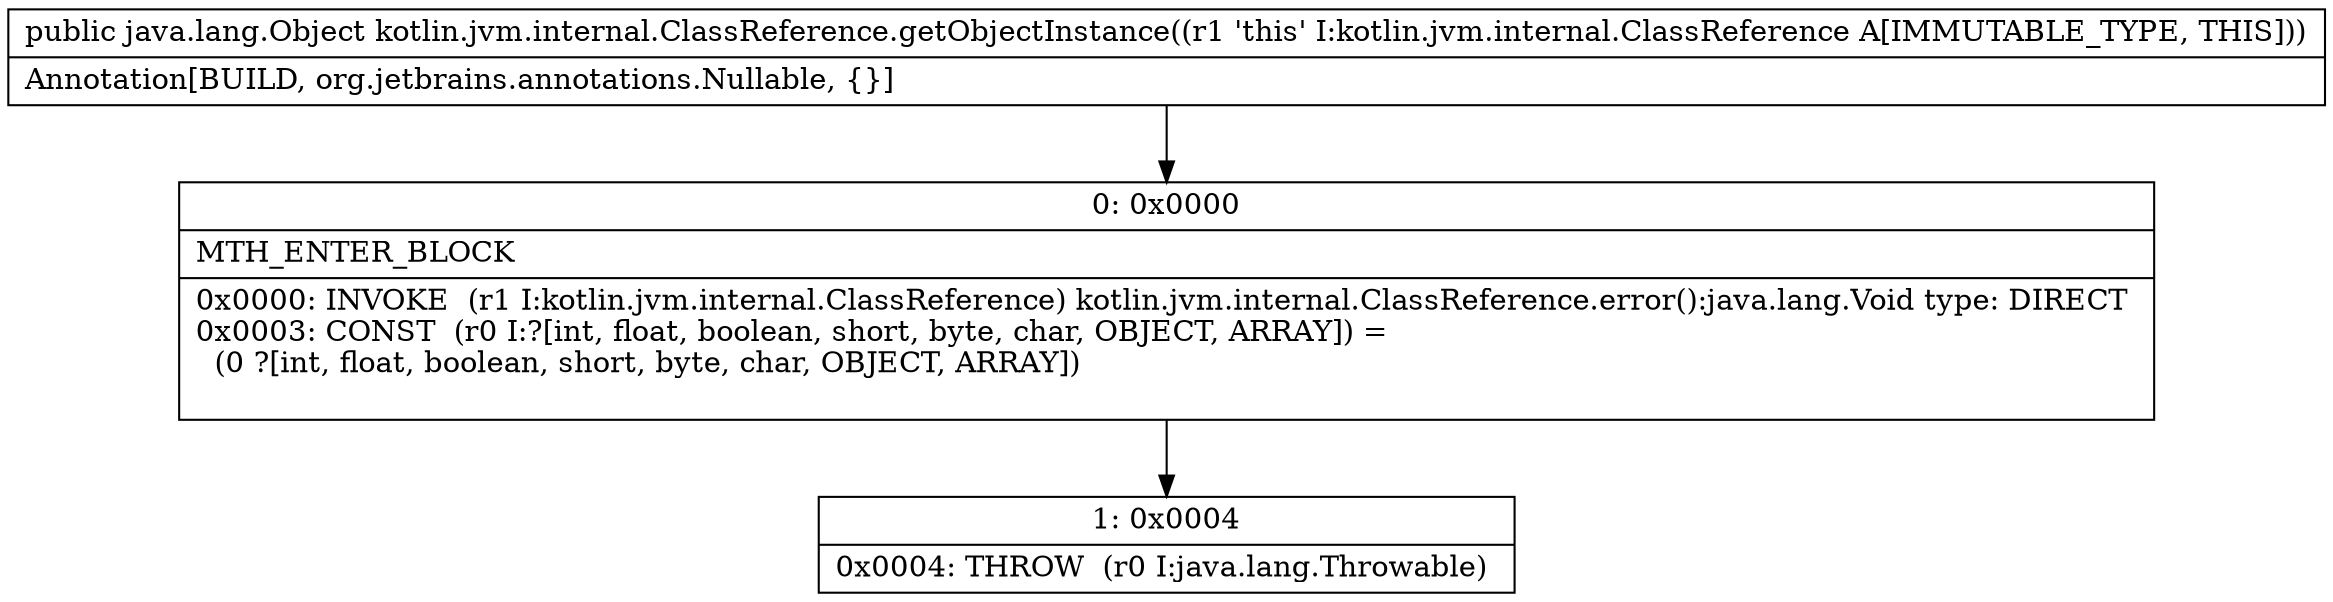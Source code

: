 digraph "CFG forkotlin.jvm.internal.ClassReference.getObjectInstance()Ljava\/lang\/Object;" {
Node_0 [shape=record,label="{0\:\ 0x0000|MTH_ENTER_BLOCK\l|0x0000: INVOKE  (r1 I:kotlin.jvm.internal.ClassReference) kotlin.jvm.internal.ClassReference.error():java.lang.Void type: DIRECT \l0x0003: CONST  (r0 I:?[int, float, boolean, short, byte, char, OBJECT, ARRAY]) = \l  (0 ?[int, float, boolean, short, byte, char, OBJECT, ARRAY])\l \l}"];
Node_1 [shape=record,label="{1\:\ 0x0004|0x0004: THROW  (r0 I:java.lang.Throwable) \l}"];
MethodNode[shape=record,label="{public java.lang.Object kotlin.jvm.internal.ClassReference.getObjectInstance((r1 'this' I:kotlin.jvm.internal.ClassReference A[IMMUTABLE_TYPE, THIS]))  | Annotation[BUILD, org.jetbrains.annotations.Nullable, \{\}]\l}"];
MethodNode -> Node_0;
Node_0 -> Node_1;
}

